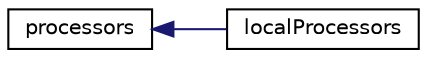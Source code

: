 digraph "Graphical Class Hierarchy"
{
 // LATEX_PDF_SIZE
  edge [fontname="Helvetica",fontsize="10",labelfontname="Helvetica",labelfontsize="10"];
  node [fontname="Helvetica",fontsize="10",shape=record];
  rankdir="LR";
  Node0 [label="processors",height=0.2,width=0.4,color="black", fillcolor="white", style="filled",URL="$classpFlow_1_1processors.html",tooltip="This class holds the information about the global execution world and number of processors in communi..."];
  Node0 -> Node1 [dir="back",color="midnightblue",fontsize="10",style="solid",fontname="Helvetica"];
  Node1 [label="localProcessors",height=0.2,width=0.4,color="black", fillcolor="white", style="filled",URL="$classpFlow_1_1localProcessors.html",tooltip=" "];
}
